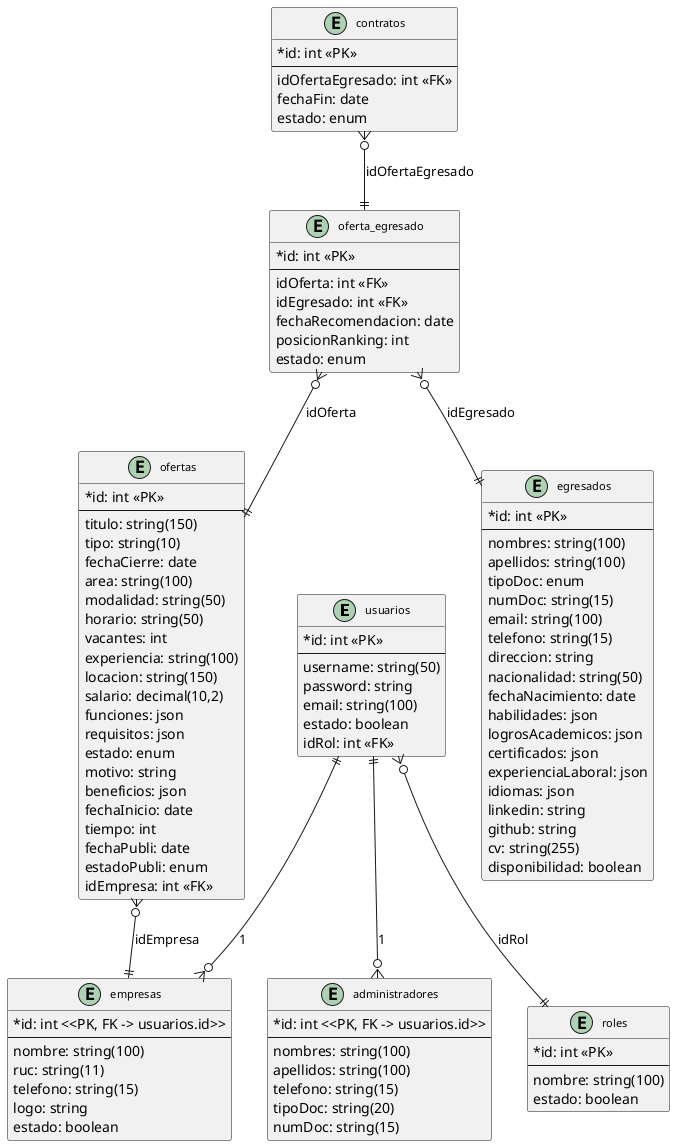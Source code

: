 @startuml BD_Egresados

skinparam classAttributeIconSize 0
skinparam classFontSize 11
skinparam classFontName "Courier New"

entity usuarios {
  *id: int <<PK>>
  --
  username: string(50)
  password: string
  email: string(100)
  estado: boolean
  idRol: int <<FK>>
}

entity roles {
  *id: int <<PK>>
  --
  nombre: string(100)
  estado: boolean
}

entity empresas {
  *id: int <<PK, FK -> usuarios.id>>
  --
  nombre: string(100)
  ruc: string(11)
  telefono: string(15)
  logo: string
  estado: boolean
}

entity administradores {
  *id: int <<PK, FK -> usuarios.id>>
  --
  nombres: string(100)
  apellidos: string(100)
  telefono: string(15)
  tipoDoc: string(20)
  numDoc: string(15)
}

entity egresados {
  *id: int <<PK>>
  --
  nombres: string(100)
  apellidos: string(100)
  tipoDoc: enum
  numDoc: string(15)
  email: string(100)
  telefono: string(15)
  direccion: string
  nacionalidad: string(50)
  fechaNacimiento: date
  habilidades: json
  logrosAcademicos: json
  certificados: json
  experienciaLaboral: json
  idiomas: json
  linkedin: string
  github: string
  cv: string(255)
  disponibilidad: boolean
}


entity ofertas {
  *id: int <<PK>>
  --
  titulo: string(150)
  tipo: string(10)
  fechaCierre: date
  area: string(100)
  modalidad: string(50)
  horario: string(50)
  vacantes: int
  experiencia: string(100)
  locacion: string(150)
  salario: decimal(10,2)
  funciones: json
  requisitos: json
  estado: enum
  motivo: string
  beneficios: json
  fechaInicio: date
  tiempo: int
  fechaPubli: date
  estadoPubli: enum
  idEmpresa: int <<FK>>
}


entity oferta_egresado {
  *id: int <<PK>>
  --
  idOferta: int <<FK>>
  idEgresado: int <<FK>>
  fechaRecomendacion: date
  posicionRanking: int
  estado: enum
}

entity contratos {
  *id: int <<PK>>
  --
  idOfertaEgresado: int <<FK>>
  fechaFin: date
  estado: enum
}

usuarios ||--o{ empresas : "1"
usuarios ||--o{ administradores : "1"
usuarios }o--|| roles : "idRol"

ofertas }o--|| empresas : "idEmpresa"
oferta_egresado }o--|| ofertas : "idOferta"
oferta_egresado }o--|| egresados : "idEgresado"
contratos }o--|| oferta_egresado : "idOfertaEgresado"

@enduml
